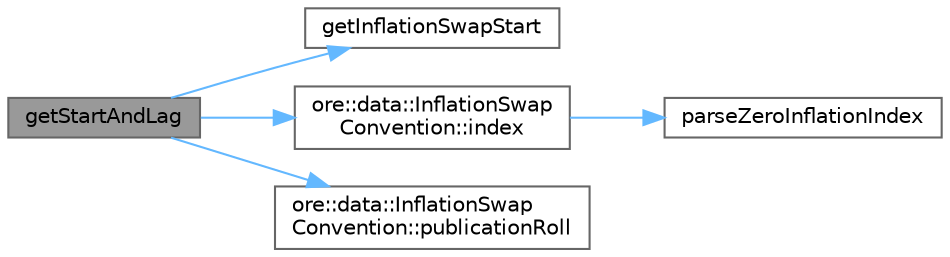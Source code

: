 digraph "getStartAndLag"
{
 // INTERACTIVE_SVG=YES
 // LATEX_PDF_SIZE
  bgcolor="transparent";
  edge [fontname=Helvetica,fontsize=10,labelfontname=Helvetica,labelfontsize=10];
  node [fontname=Helvetica,fontsize=10,shape=box,height=0.2,width=0.4];
  rankdir="LR";
  Node1 [label="getStartAndLag",height=0.2,width=0.4,color="gray40", fillcolor="grey60", style="filled", fontcolor="black",tooltip=" "];
  Node1 -> Node2 [color="steelblue1",style="solid"];
  Node2 [label="getInflationSwapStart",height=0.2,width=0.4,color="grey40", fillcolor="white", style="filled",URL="$namespaceore_1_1data.html#a4cabef9f8164c42065e1fabfc11a6d32",tooltip=" "];
  Node1 -> Node3 [color="steelblue1",style="solid"];
  Node3 [label="ore::data::InflationSwap\lConvention::index",height=0.2,width=0.4,color="grey40", fillcolor="white", style="filled",URL="$classore_1_1data_1_1_inflation_swap_convention.html#a2392b45349335b95cb7390d30a076e49",tooltip=" "];
  Node3 -> Node4 [color="steelblue1",style="solid"];
  Node4 [label="parseZeroInflationIndex",height=0.2,width=0.4,color="grey40", fillcolor="white", style="filled",URL="$group__utilities.html#ga03699115fbdbcf46b6351c3735fdec87",tooltip="Convert std::string to QuantLib::ZeroInflationIndex."];
  Node1 -> Node5 [color="steelblue1",style="solid"];
  Node5 [label="ore::data::InflationSwap\lConvention::publicationRoll",height=0.2,width=0.4,color="grey40", fillcolor="white", style="filled",URL="$classore_1_1data_1_1_inflation_swap_convention.html#a21f04ffd173fd3a4f3fab4896d6bcf0c",tooltip=" "];
}
